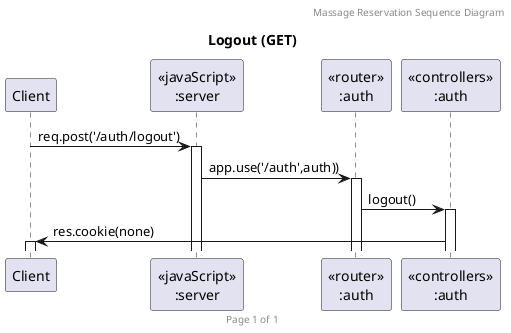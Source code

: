 @startuml Logout (GET)

header Massage Reservation Sequence Diagram
footer Page %page% of %lastpage%
title "Logout (GET)"

participant "Client" as client
participant "<<javaScript>>\n:server" as server
participant "<<router>>\n:auth" as routerAuth
participant "<<controllers>>\n:auth" as controllersAuth

client->server ++:req.post('/auth/logout')
server->routerAuth ++:app.use('/auth',auth))
routerAuth -> controllersAuth ++:logout()
controllersAuth -> client ++:res.cookie(none)


@enduml
